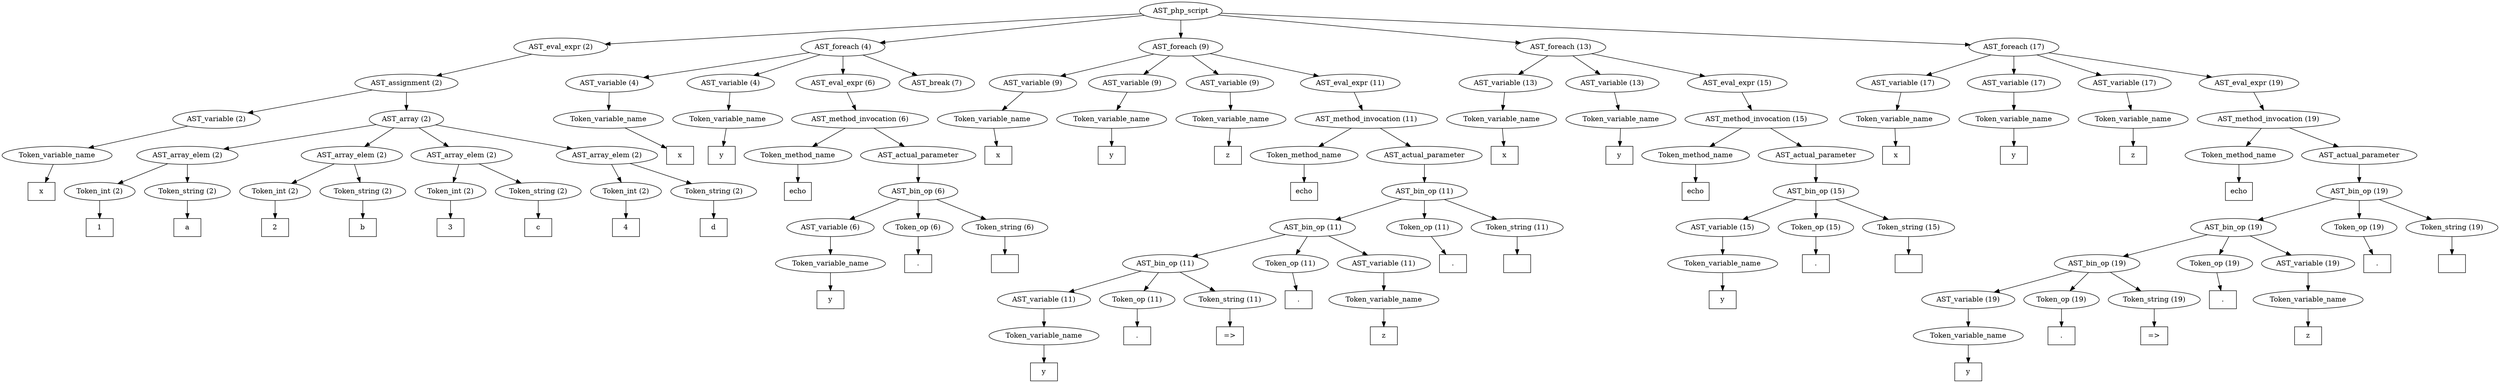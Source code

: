 /*
 * AST in dot format generated by phc -- the PHP compiler
 */

digraph AST {
node_0 [label="AST_php_script"];
node_1 [label="AST_eval_expr (2)"];
node_2 [label="AST_assignment (2)"];
node_3 [label="AST_variable (2)"];
node_4 [label="Token_variable_name"];
node_5 [label="x", shape=box]
node_4 -> node_5;
node_3 -> node_4;
node_6 [label="AST_array (2)"];
node_7 [label="AST_array_elem (2)"];
node_8 [label="Token_int (2)"];
node_9 [label="1", shape=box]
node_8 -> node_9;
node_10 [label="Token_string (2)"];
node_11 [label="a", shape=box]
node_10 -> node_11;
node_7 -> node_10;
node_7 -> node_8;
node_12 [label="AST_array_elem (2)"];
node_13 [label="Token_int (2)"];
node_14 [label="2", shape=box]
node_13 -> node_14;
node_15 [label="Token_string (2)"];
node_16 [label="b", shape=box]
node_15 -> node_16;
node_12 -> node_15;
node_12 -> node_13;
node_17 [label="AST_array_elem (2)"];
node_18 [label="Token_int (2)"];
node_19 [label="3", shape=box]
node_18 -> node_19;
node_20 [label="Token_string (2)"];
node_21 [label="c", shape=box]
node_20 -> node_21;
node_17 -> node_20;
node_17 -> node_18;
node_22 [label="AST_array_elem (2)"];
node_23 [label="Token_int (2)"];
node_24 [label="4", shape=box]
node_23 -> node_24;
node_25 [label="Token_string (2)"];
node_26 [label="d", shape=box]
node_25 -> node_26;
node_22 -> node_25;
node_22 -> node_23;
node_6 -> node_22;
node_6 -> node_17;
node_6 -> node_12;
node_6 -> node_7;
node_2 -> node_6;
node_2 -> node_3;
node_1 -> node_2;
node_27 [label="AST_foreach (4)"];
node_28 [label="AST_variable (4)"];
node_29 [label="Token_variable_name"];
node_30 [label="x", shape=box]
node_29 -> node_30;
node_28 -> node_29;
node_31 [label="AST_variable (4)"];
node_32 [label="Token_variable_name"];
node_33 [label="y", shape=box]
node_32 -> node_33;
node_31 -> node_32;
node_34 [label="AST_eval_expr (6)"];
node_35 [label="AST_method_invocation (6)"];
node_36 [label="Token_method_name"];
node_37 [label="echo", shape=box]
node_36 -> node_37;
node_38 [label="AST_actual_parameter"];
node_39 [label="AST_bin_op (6)"];
node_40 [label="AST_variable (6)"];
node_41 [label="Token_variable_name"];
node_42 [label="y", shape=box]
node_41 -> node_42;
node_40 -> node_41;
node_43 [label="Token_op (6)"];
node_44 [label=".", shape=box]
node_43 -> node_44;
node_45 [label="Token_string (6)"];
node_46 [label="", shape=box]
node_45 -> node_46;
node_39 -> node_45;
node_39 -> node_43;
node_39 -> node_40;
node_38 -> node_39;
node_35 -> node_38;
node_35 -> node_36;
node_34 -> node_35;
node_47 [label="AST_break (7)"];
node_27 -> node_47;
node_27 -> node_34;
node_27 -> node_31;
node_27 -> node_28;
node_48 [label="AST_foreach (9)"];
node_49 [label="AST_variable (9)"];
node_50 [label="Token_variable_name"];
node_51 [label="x", shape=box]
node_50 -> node_51;
node_49 -> node_50;
node_52 [label="AST_variable (9)"];
node_53 [label="Token_variable_name"];
node_54 [label="y", shape=box]
node_53 -> node_54;
node_52 -> node_53;
node_55 [label="AST_variable (9)"];
node_56 [label="Token_variable_name"];
node_57 [label="z", shape=box]
node_56 -> node_57;
node_55 -> node_56;
node_58 [label="AST_eval_expr (11)"];
node_59 [label="AST_method_invocation (11)"];
node_60 [label="Token_method_name"];
node_61 [label="echo", shape=box]
node_60 -> node_61;
node_62 [label="AST_actual_parameter"];
node_63 [label="AST_bin_op (11)"];
node_64 [label="AST_bin_op (11)"];
node_65 [label="AST_bin_op (11)"];
node_66 [label="AST_variable (11)"];
node_67 [label="Token_variable_name"];
node_68 [label="y", shape=box]
node_67 -> node_68;
node_66 -> node_67;
node_69 [label="Token_op (11)"];
node_70 [label=".", shape=box]
node_69 -> node_70;
node_71 [label="Token_string (11)"];
node_72 [label=" => ", shape=box]
node_71 -> node_72;
node_65 -> node_71;
node_65 -> node_69;
node_65 -> node_66;
node_73 [label="Token_op (11)"];
node_74 [label=".", shape=box]
node_73 -> node_74;
node_75 [label="AST_variable (11)"];
node_76 [label="Token_variable_name"];
node_77 [label="z", shape=box]
node_76 -> node_77;
node_75 -> node_76;
node_64 -> node_75;
node_64 -> node_73;
node_64 -> node_65;
node_78 [label="Token_op (11)"];
node_79 [label=".", shape=box]
node_78 -> node_79;
node_80 [label="Token_string (11)"];
node_81 [label="", shape=box]
node_80 -> node_81;
node_63 -> node_80;
node_63 -> node_78;
node_63 -> node_64;
node_62 -> node_63;
node_59 -> node_62;
node_59 -> node_60;
node_58 -> node_59;
node_48 -> node_58;
node_48 -> node_55;
node_48 -> node_52;
node_48 -> node_49;
node_82 [label="AST_foreach (13)"];
node_83 [label="AST_variable (13)"];
node_84 [label="Token_variable_name"];
node_85 [label="x", shape=box]
node_84 -> node_85;
node_83 -> node_84;
node_86 [label="AST_variable (13)"];
node_87 [label="Token_variable_name"];
node_88 [label="y", shape=box]
node_87 -> node_88;
node_86 -> node_87;
node_89 [label="AST_eval_expr (15)"];
node_90 [label="AST_method_invocation (15)"];
node_91 [label="Token_method_name"];
node_92 [label="echo", shape=box]
node_91 -> node_92;
node_93 [label="AST_actual_parameter"];
node_94 [label="AST_bin_op (15)"];
node_95 [label="AST_variable (15)"];
node_96 [label="Token_variable_name"];
node_97 [label="y", shape=box]
node_96 -> node_97;
node_95 -> node_96;
node_98 [label="Token_op (15)"];
node_99 [label=".", shape=box]
node_98 -> node_99;
node_100 [label="Token_string (15)"];
node_101 [label="", shape=box]
node_100 -> node_101;
node_94 -> node_100;
node_94 -> node_98;
node_94 -> node_95;
node_93 -> node_94;
node_90 -> node_93;
node_90 -> node_91;
node_89 -> node_90;
node_82 -> node_89;
node_82 -> node_86;
node_82 -> node_83;
node_102 [label="AST_foreach (17)"];
node_103 [label="AST_variable (17)"];
node_104 [label="Token_variable_name"];
node_105 [label="x", shape=box]
node_104 -> node_105;
node_103 -> node_104;
node_106 [label="AST_variable (17)"];
node_107 [label="Token_variable_name"];
node_108 [label="y", shape=box]
node_107 -> node_108;
node_106 -> node_107;
node_109 [label="AST_variable (17)"];
node_110 [label="Token_variable_name"];
node_111 [label="z", shape=box]
node_110 -> node_111;
node_109 -> node_110;
node_112 [label="AST_eval_expr (19)"];
node_113 [label="AST_method_invocation (19)"];
node_114 [label="Token_method_name"];
node_115 [label="echo", shape=box]
node_114 -> node_115;
node_116 [label="AST_actual_parameter"];
node_117 [label="AST_bin_op (19)"];
node_118 [label="AST_bin_op (19)"];
node_119 [label="AST_bin_op (19)"];
node_120 [label="AST_variable (19)"];
node_121 [label="Token_variable_name"];
node_122 [label="y", shape=box]
node_121 -> node_122;
node_120 -> node_121;
node_123 [label="Token_op (19)"];
node_124 [label=".", shape=box]
node_123 -> node_124;
node_125 [label="Token_string (19)"];
node_126 [label=" => ", shape=box]
node_125 -> node_126;
node_119 -> node_125;
node_119 -> node_123;
node_119 -> node_120;
node_127 [label="Token_op (19)"];
node_128 [label=".", shape=box]
node_127 -> node_128;
node_129 [label="AST_variable (19)"];
node_130 [label="Token_variable_name"];
node_131 [label="z", shape=box]
node_130 -> node_131;
node_129 -> node_130;
node_118 -> node_129;
node_118 -> node_127;
node_118 -> node_119;
node_132 [label="Token_op (19)"];
node_133 [label=".", shape=box]
node_132 -> node_133;
node_134 [label="Token_string (19)"];
node_135 [label="", shape=box]
node_134 -> node_135;
node_117 -> node_134;
node_117 -> node_132;
node_117 -> node_118;
node_116 -> node_117;
node_113 -> node_116;
node_113 -> node_114;
node_112 -> node_113;
node_102 -> node_112;
node_102 -> node_109;
node_102 -> node_106;
node_102 -> node_103;
node_0 -> node_102;
node_0 -> node_82;
node_0 -> node_48;
node_0 -> node_27;
node_0 -> node_1;
}
